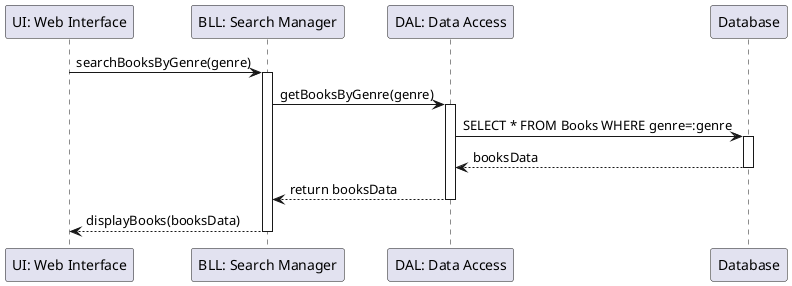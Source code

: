 @startuml
participant "UI: Web Interface" as UI
participant "BLL: Search Manager" as BLL
participant "DAL: Data Access" as DAL
participant "Database" as DB

UI -> BLL : searchBooksByGenre(genre)
activate BLL

BLL -> DAL : getBooksByGenre(genre)
activate DAL

DAL -> DB : SELECT * FROM Books WHERE genre=:genre
activate DB
DB --> DAL : booksData
deactivate DB

DAL --> BLL : return booksData
deactivate DAL

BLL --> UI : displayBooks(booksData)
deactivate BLL

@enduml